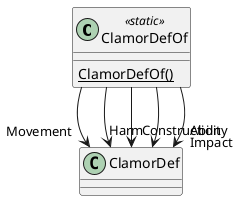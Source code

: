 @startuml
class ClamorDefOf <<static>> {
    {static} ClamorDefOf()
}
ClamorDefOf --> "Movement" ClamorDef
ClamorDefOf --> "Harm" ClamorDef
ClamorDefOf --> "Construction" ClamorDef
ClamorDefOf --> "Impact" ClamorDef
ClamorDefOf --> "Ability" ClamorDef
@enduml

